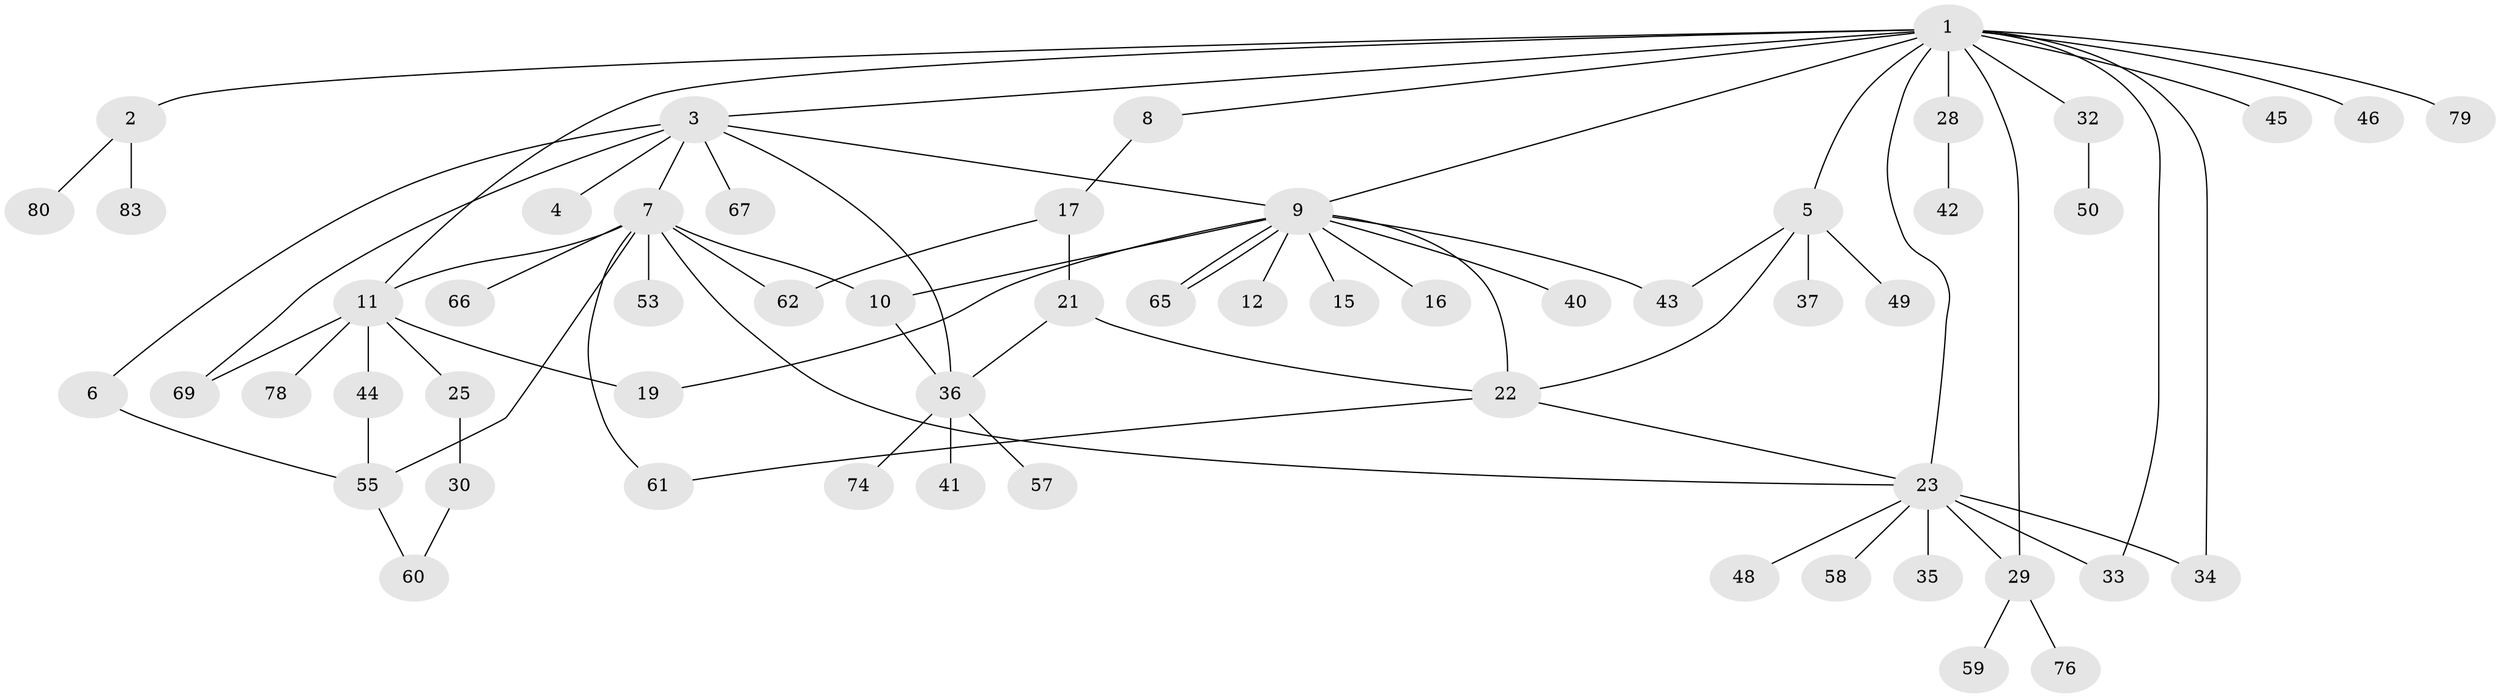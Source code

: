 // original degree distribution, {16: 0.012048192771084338, 4: 0.03614457831325301, 8: 0.03614457831325301, 2: 0.18072289156626506, 6: 0.03614457831325301, 3: 0.1927710843373494, 13: 0.012048192771084338, 5: 0.012048192771084338, 1: 0.4819277108433735}
// Generated by graph-tools (version 1.1) at 2025/41/03/06/25 10:41:48]
// undirected, 57 vertices, 77 edges
graph export_dot {
graph [start="1"]
  node [color=gray90,style=filled];
  1 [super="+81"];
  2 [super="+14"];
  3 [super="+26"];
  4 [super="+68"];
  5 [super="+70"];
  6 [super="+13"];
  7 [super="+56"];
  8 [super="+20"];
  9 [super="+75"];
  10 [super="+63"];
  11 [super="+18"];
  12;
  15;
  16 [super="+51"];
  17 [super="+38"];
  19 [super="+52"];
  21 [super="+27"];
  22 [super="+24"];
  23 [super="+31"];
  25;
  28 [super="+82"];
  29 [super="+64"];
  30 [super="+73"];
  32 [super="+72"];
  33 [super="+54"];
  34;
  35;
  36 [super="+39"];
  37;
  40 [super="+77"];
  41;
  42;
  43 [super="+47"];
  44;
  45;
  46;
  48;
  49;
  50;
  53;
  55 [super="+71"];
  57;
  58;
  59;
  60;
  61;
  62;
  65;
  66;
  67;
  69;
  74;
  76;
  78;
  79;
  80;
  83;
  1 -- 2;
  1 -- 3;
  1 -- 5;
  1 -- 8;
  1 -- 9;
  1 -- 23;
  1 -- 28;
  1 -- 29;
  1 -- 32;
  1 -- 33;
  1 -- 34;
  1 -- 45;
  1 -- 46;
  1 -- 79;
  1 -- 11;
  2 -- 80;
  2 -- 83;
  3 -- 4;
  3 -- 6;
  3 -- 7;
  3 -- 9;
  3 -- 36;
  3 -- 69;
  3 -- 67;
  5 -- 22;
  5 -- 37;
  5 -- 43;
  5 -- 49;
  6 -- 55;
  7 -- 10;
  7 -- 11;
  7 -- 53;
  7 -- 55;
  7 -- 61;
  7 -- 62;
  7 -- 66;
  7 -- 23;
  8 -- 17;
  9 -- 10;
  9 -- 12;
  9 -- 15;
  9 -- 16;
  9 -- 19;
  9 -- 22;
  9 -- 40;
  9 -- 43;
  9 -- 65;
  9 -- 65;
  10 -- 36;
  11 -- 19;
  11 -- 44;
  11 -- 78;
  11 -- 69;
  11 -- 25;
  17 -- 21;
  17 -- 62;
  21 -- 22;
  21 -- 36;
  22 -- 61;
  22 -- 23;
  23 -- 34;
  23 -- 33;
  23 -- 35;
  23 -- 48;
  23 -- 58;
  23 -- 29;
  25 -- 30;
  28 -- 42;
  29 -- 59;
  29 -- 76;
  30 -- 60;
  32 -- 50;
  36 -- 41;
  36 -- 74;
  36 -- 57;
  44 -- 55;
  55 -- 60;
}
